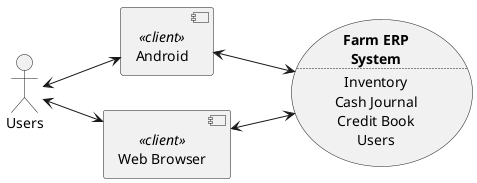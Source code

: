 
@startuml features_overview_context.png

   ' Context
   ' -------

   left to right direction
   [Android] << client >>
   [Web Browser] as Browser << client >>
   usecase System as "
      <b>Farm ERP</b>\n<b>System</b>
      ..
      Inventory
      Cash Journal
      Credit Book
      Users
   "

   Users   <--> Android
   Users   <--> Browser 

   Android <--> (System) 
   Browser <--> (System)

@enduml


@startuml features_overview_stakeholders.png

   ' Stakeholders
   ' ------------

   :Inventory Manager: as Inventory
   :Accountant:
   :Admin:
   :Director:

   Admin    -|>  Director
   Director --|> Inventory
   Director --|> Accountant

@enduml


@startuml features_overview_guc.png

   ' Global Use Cases
   ' ----------------

   :Inventory Manager: as Inventory
   :Accountant:
   :Admin:
   :Director:
   (uc0: Manage system settings) as (guc0)
   (uc1: Manage users) as (guc1)
   (uc2: Manage inventory) as (guc2)
   (uc3: Manage credit book) as (guc3)
   (uc4: Manage cash journal) as (guc4)

   Admin    -|>  Director
   Director --|> Inventory
   Director --|> Accountant

   Admin      -> (guc0)
   Director   -> (guc1)
   Inventory  -> (guc2)
   Accountant --left--> (guc3)
   Accountant --right--> (guc4)

@enduml
